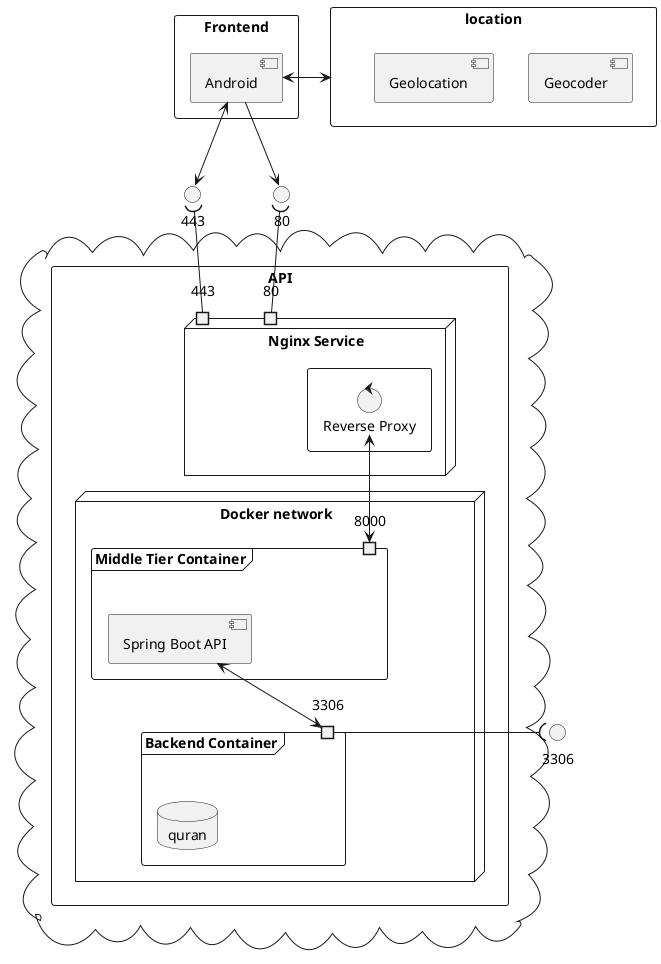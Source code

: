 @startuml
rectangle "Frontend" as frontend{
[Android] as Android
}

rectangle location {
[Geocoder]
[Geolocation]
}

cloud {
rectangle "API" as backend {
    node "Nginx Service"{
        port 80 as HTTP
        port 443 as HTTPS
        rectangle {
            control "Reverse Proxy" as reverse_proxy
        }
    }

    node "Docker network" {
        frame "Backend Container" {
            port 3306 as mysql
            database "quran"
        }
        frame "Middle Tier Container"{
            port 8000 as nimaz_api_port
            [Spring Boot API] as Nimaz_API
        }
    }
  }
}


' external ports
    mysql -left-(3306
    HTTP -up-(80
    HTTPS -up-(443


    Android -down-> 80
    Android <-down-> 443
    Android <-right-> location

    reverse_proxy <-down-> nimaz_api_port

    Nimaz_API <-down-> mysql
@enduml